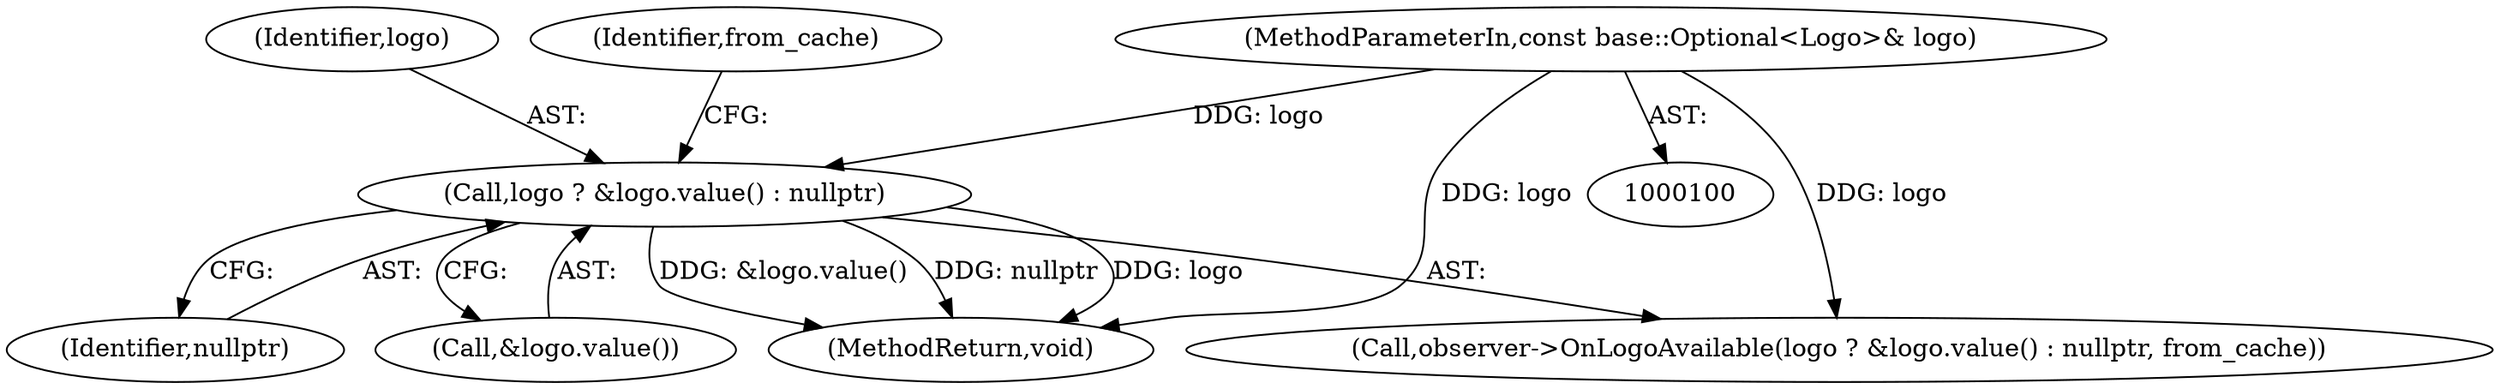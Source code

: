digraph "1_Chrome_deaa07bec5d105ffc546d37eba3da4cba341fc03_5@del" {
"1000117" [label="(Call,logo ? &logo.value() : nullptr)"];
"1000104" [label="(MethodParameterIn,const base::Optional<Logo>& logo)"];
"1000117" [label="(Call,logo ? &logo.value() : nullptr)"];
"1000118" [label="(Identifier,logo)"];
"1000119" [label="(Call,&logo.value())"];
"1000104" [label="(MethodParameterIn,const base::Optional<Logo>& logo)"];
"1000122" [label="(Identifier,from_cache)"];
"1000121" [label="(Identifier,nullptr)"];
"1000116" [label="(Call,observer->OnLogoAvailable(logo ? &logo.value() : nullptr, from_cache))"];
"1000129" [label="(MethodReturn,void)"];
"1000117" -> "1000116"  [label="AST: "];
"1000117" -> "1000119"  [label="CFG: "];
"1000117" -> "1000121"  [label="CFG: "];
"1000118" -> "1000117"  [label="AST: "];
"1000119" -> "1000117"  [label="AST: "];
"1000121" -> "1000117"  [label="AST: "];
"1000122" -> "1000117"  [label="CFG: "];
"1000117" -> "1000129"  [label="DDG: nullptr"];
"1000117" -> "1000129"  [label="DDG: logo"];
"1000117" -> "1000129"  [label="DDG: &logo.value()"];
"1000104" -> "1000117"  [label="DDG: logo"];
"1000104" -> "1000100"  [label="AST: "];
"1000104" -> "1000129"  [label="DDG: logo"];
"1000104" -> "1000116"  [label="DDG: logo"];
}
